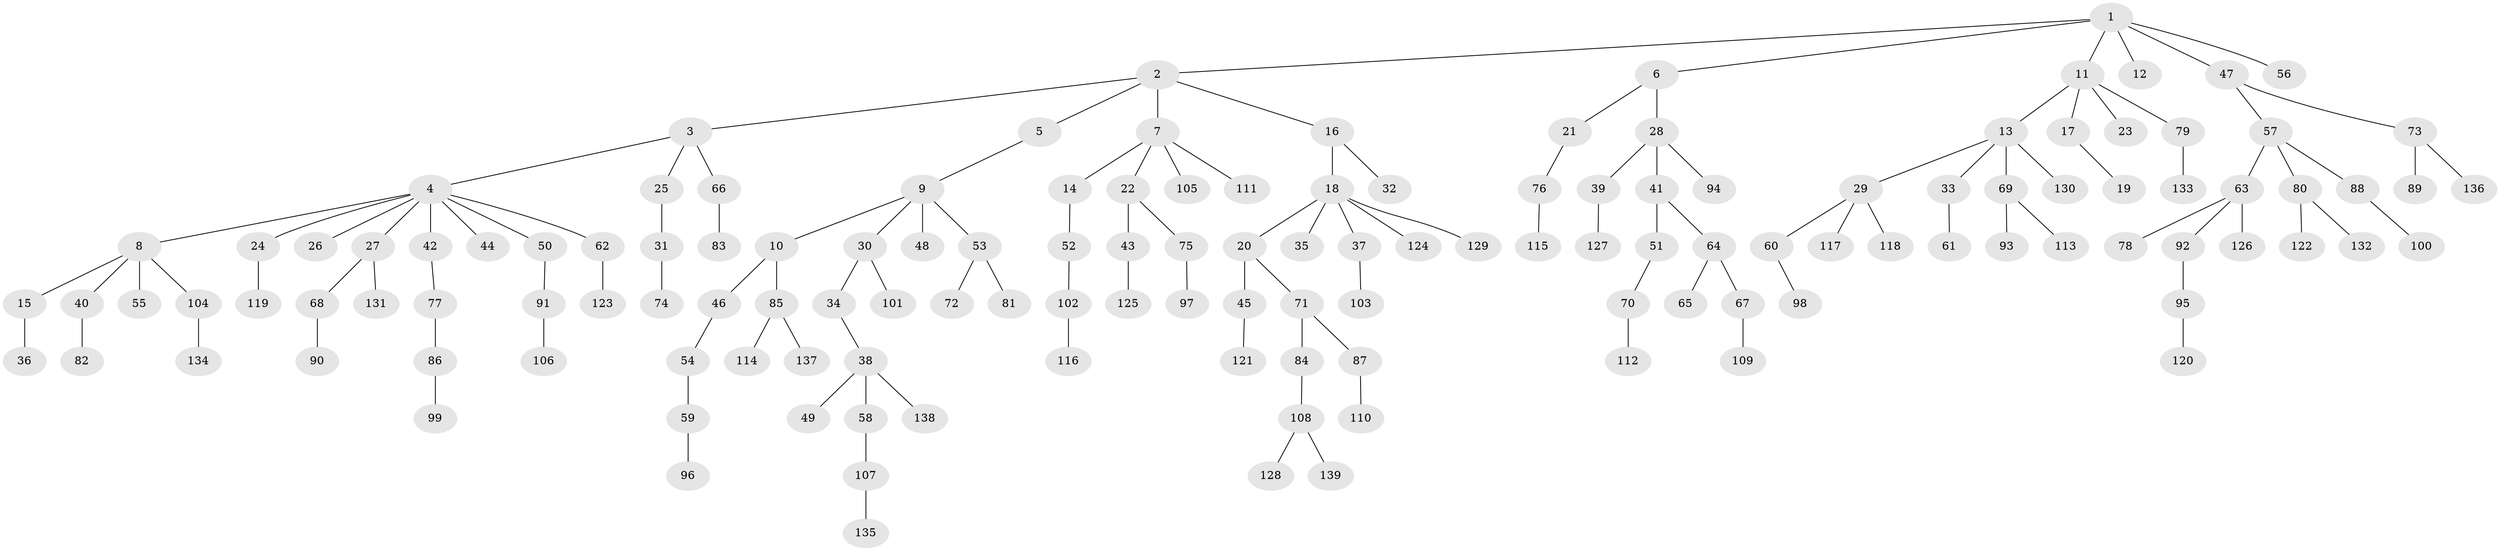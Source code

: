 // Generated by graph-tools (version 1.1) at 2025/36/03/09/25 02:36:51]
// undirected, 139 vertices, 138 edges
graph export_dot {
graph [start="1"]
  node [color=gray90,style=filled];
  1;
  2;
  3;
  4;
  5;
  6;
  7;
  8;
  9;
  10;
  11;
  12;
  13;
  14;
  15;
  16;
  17;
  18;
  19;
  20;
  21;
  22;
  23;
  24;
  25;
  26;
  27;
  28;
  29;
  30;
  31;
  32;
  33;
  34;
  35;
  36;
  37;
  38;
  39;
  40;
  41;
  42;
  43;
  44;
  45;
  46;
  47;
  48;
  49;
  50;
  51;
  52;
  53;
  54;
  55;
  56;
  57;
  58;
  59;
  60;
  61;
  62;
  63;
  64;
  65;
  66;
  67;
  68;
  69;
  70;
  71;
  72;
  73;
  74;
  75;
  76;
  77;
  78;
  79;
  80;
  81;
  82;
  83;
  84;
  85;
  86;
  87;
  88;
  89;
  90;
  91;
  92;
  93;
  94;
  95;
  96;
  97;
  98;
  99;
  100;
  101;
  102;
  103;
  104;
  105;
  106;
  107;
  108;
  109;
  110;
  111;
  112;
  113;
  114;
  115;
  116;
  117;
  118;
  119;
  120;
  121;
  122;
  123;
  124;
  125;
  126;
  127;
  128;
  129;
  130;
  131;
  132;
  133;
  134;
  135;
  136;
  137;
  138;
  139;
  1 -- 2;
  1 -- 6;
  1 -- 11;
  1 -- 12;
  1 -- 47;
  1 -- 56;
  2 -- 3;
  2 -- 5;
  2 -- 7;
  2 -- 16;
  3 -- 4;
  3 -- 25;
  3 -- 66;
  4 -- 8;
  4 -- 24;
  4 -- 26;
  4 -- 27;
  4 -- 42;
  4 -- 44;
  4 -- 50;
  4 -- 62;
  5 -- 9;
  6 -- 21;
  6 -- 28;
  7 -- 14;
  7 -- 22;
  7 -- 105;
  7 -- 111;
  8 -- 15;
  8 -- 40;
  8 -- 55;
  8 -- 104;
  9 -- 10;
  9 -- 30;
  9 -- 48;
  9 -- 53;
  10 -- 46;
  10 -- 85;
  11 -- 13;
  11 -- 17;
  11 -- 23;
  11 -- 79;
  13 -- 29;
  13 -- 33;
  13 -- 69;
  13 -- 130;
  14 -- 52;
  15 -- 36;
  16 -- 18;
  16 -- 32;
  17 -- 19;
  18 -- 20;
  18 -- 35;
  18 -- 37;
  18 -- 124;
  18 -- 129;
  20 -- 45;
  20 -- 71;
  21 -- 76;
  22 -- 43;
  22 -- 75;
  24 -- 119;
  25 -- 31;
  27 -- 68;
  27 -- 131;
  28 -- 39;
  28 -- 41;
  28 -- 94;
  29 -- 60;
  29 -- 117;
  29 -- 118;
  30 -- 34;
  30 -- 101;
  31 -- 74;
  33 -- 61;
  34 -- 38;
  37 -- 103;
  38 -- 49;
  38 -- 58;
  38 -- 138;
  39 -- 127;
  40 -- 82;
  41 -- 51;
  41 -- 64;
  42 -- 77;
  43 -- 125;
  45 -- 121;
  46 -- 54;
  47 -- 57;
  47 -- 73;
  50 -- 91;
  51 -- 70;
  52 -- 102;
  53 -- 72;
  53 -- 81;
  54 -- 59;
  57 -- 63;
  57 -- 80;
  57 -- 88;
  58 -- 107;
  59 -- 96;
  60 -- 98;
  62 -- 123;
  63 -- 78;
  63 -- 92;
  63 -- 126;
  64 -- 65;
  64 -- 67;
  66 -- 83;
  67 -- 109;
  68 -- 90;
  69 -- 93;
  69 -- 113;
  70 -- 112;
  71 -- 84;
  71 -- 87;
  73 -- 89;
  73 -- 136;
  75 -- 97;
  76 -- 115;
  77 -- 86;
  79 -- 133;
  80 -- 122;
  80 -- 132;
  84 -- 108;
  85 -- 114;
  85 -- 137;
  86 -- 99;
  87 -- 110;
  88 -- 100;
  91 -- 106;
  92 -- 95;
  95 -- 120;
  102 -- 116;
  104 -- 134;
  107 -- 135;
  108 -- 128;
  108 -- 139;
}

